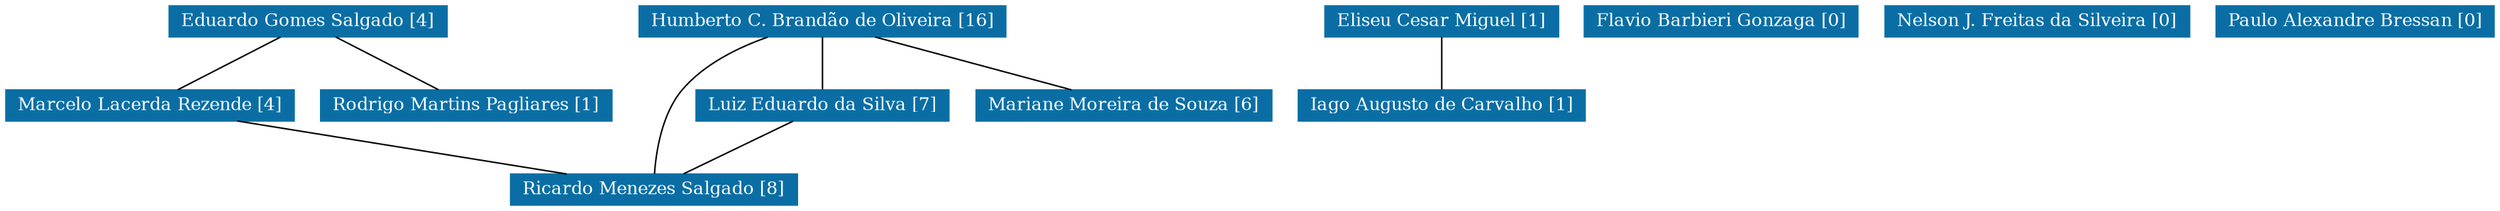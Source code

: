 strict graph grafo1 {
	graph [bb="0,0,1391,135",
		id=grafo1,
		overlap=False
	];
	node [fontsize=12,
		label="\N",
		shape=rectangle,
		style=filled
	];
	0	[URL="membro-2363460036599181.html",
		color="#0A6EA4",
		fontcolor="#FFFFFF",
		height=0.29167,
		label="Eduardo Gomes Salgado [4]",
		pos="167,124.5",
		width=2.1111];
	6	[URL="membro-6453091384982419.html",
		color="#0A6EA4",
		fontcolor="#FFFFFF",
		height=0.29167,
		label="Marcelo Lacerda Rezende [4]",
		pos="79,67.5",
		width=2.1944];
	0 -- 6	[pos="151.67,113.92 135.62,103.89 110.55,88.216 94.448,78.155"];
	11	[URL="membro-1194178136211401.html",
		color="#0A6EA4",
		fontcolor="#FFFFFF",
		height=0.29167,
		label="Rodrigo Martins Pagliares [1]",
		pos="255,67.5",
		width=2.1806];
	0 -- 11	[pos="182.33,113.92 198.38,103.89 223.45,88.216 239.55,78.155"];
	10	[URL="membro-8918198224706238.html",
		color="#0A6EA4",
		fontcolor="#FFFFFF",
		height=0.29167,
		label="Ricardo Menezes Salgado [8]",
		pos="422,10.5",
		width=2.1806];
	6 -- 10	[pos="138.35,56.983 201.15,46.913 299.66,31.116 362.51,21.039"];
	1	[URL="membro-6883421018811339.html",
		color="#0A6EA4",
		fontcolor="#FFFFFF",
		height=0.29167,
		label="Eliseu Cesar Miguel [1]",
		pos="804,124.5",
		width=1.7917];
	4	[URL="membro-9975041225831602.html",
		color="#0A6EA4",
		fontcolor="#FFFFFF",
		height=0.29167,
		label="Iago Augusto de Carvalho [1]",
		pos="804,67.5",
		width=2.1944];
	1 -- 4	[pos="804,113.92 804,103.95 804,88.408 804,78.341"];
	2	[URL="membro-1310310705488241.html",
		color="#0A6EA4",
		fontcolor="#FFFFFF",
		height=0.29167,
		label="Flavio Barbieri Gonzaga [0]",
		pos="962,124.5",
		width=2.0833];
	3	[URL="membro-3832045632369639.html",
		color="#0A6EA4",
		fontcolor="#FFFFFF",
		height=0.29167,
		label="Humberto C. Brandão de Oliveira [16]",
		pos="590,124.5",
		width=2.7778];
	3 -- 10	[pos="622.3,113.93 655.52,102.46 699.7,81.683 679,57 656.51,30.178 567.56,19.158 500.56,14.637"];
	5	[URL="membro-5459510407019521.html",
		color="#0A6EA4",
		fontcolor="#FFFFFF",
		height=0.29167,
		label="Luiz Eduardo da Silva [7]",
		pos="422,67.5",
		width=1.9444];
	3 -- 5	[pos="560.74,113.92 530,103.86 481.93,88.12 451.21,78.063"];
	7	[URL="membro-9682825029495702.html",
		color="#0A6EA4",
		fontcolor="#FFFFFF",
		height=0.29167,
		label="Mariane Moreira de Souza [6]",
		pos="590,67.5",
		width=2.2083];
	3 -- 7	[pos="590,113.92 590,103.95 590,88.408 590,78.341"];
	5 -- 10	[pos="422,56.92 422,46.948 422,31.408 422,21.341"];
	8	[URL="membro-6853382226977684.html",
		color="#0A6EA4",
		fontcolor="#FFFFFF",
		height=0.29167,
		label="Nelson J. Freitas da Silveira [0]",
		pos="1138,124.5",
		width=2.2917];
	9	[URL="membro-0231239253253477.html",
		color="#0A6EA4",
		fontcolor="#FFFFFF",
		height=0.29167,
		label="Paulo Alexandre Bressan [0]",
		pos="1315,124.5",
		width=2.1111];
}
